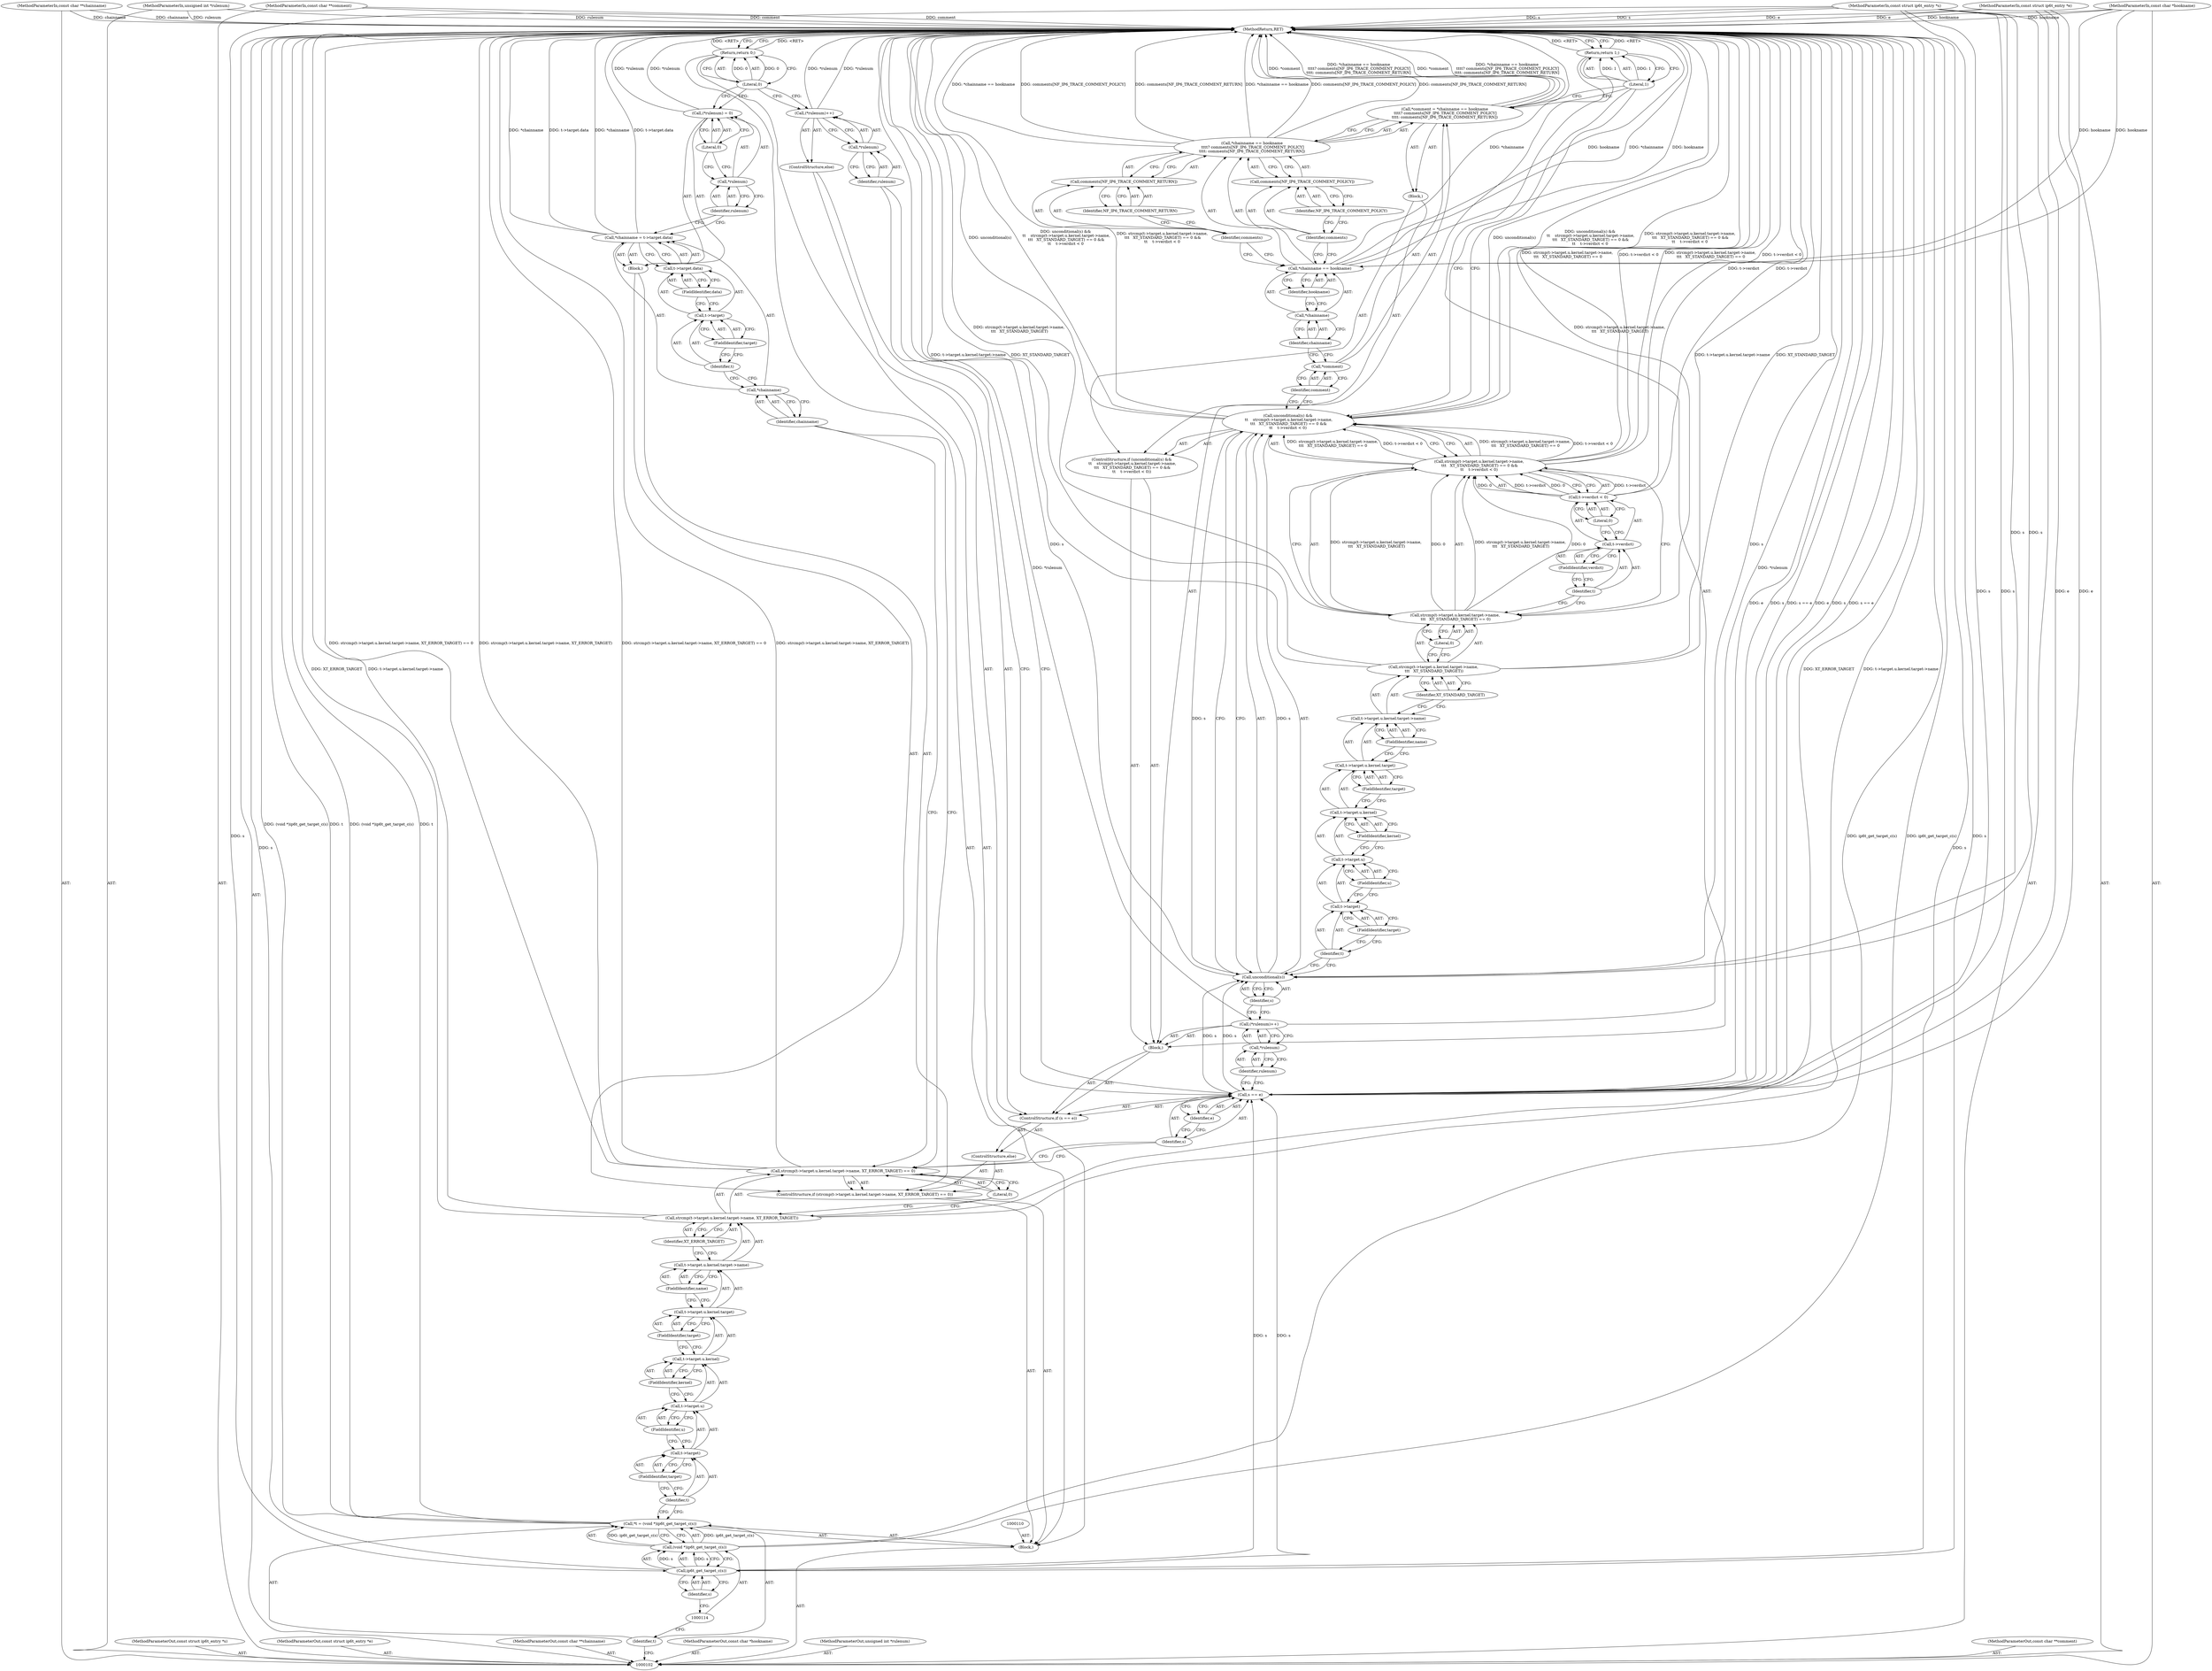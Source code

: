 digraph "0_linux_54d83fc74aa9ec72794373cb47432c5f7fb1a309_10" {
"1000203" [label="(MethodReturn,RET)"];
"1000103" [label="(MethodParameterIn,const struct ip6t_entry *s)"];
"1000280" [label="(MethodParameterOut,const struct ip6t_entry *s)"];
"1000104" [label="(MethodParameterIn,const struct ip6t_entry *e)"];
"1000281" [label="(MethodParameterOut,const struct ip6t_entry *e)"];
"1000145" [label="(Literal,0)"];
"1000142" [label="(Call,(*rulenum) = 0)"];
"1000143" [label="(Call,*rulenum)"];
"1000144" [label="(Identifier,rulenum)"];
"1000148" [label="(Call,s == e)"];
"1000149" [label="(Identifier,s)"];
"1000150" [label="(Identifier,e)"];
"1000151" [label="(Block,)"];
"1000146" [label="(ControlStructure,else)"];
"1000147" [label="(ControlStructure,if (s == e))"];
"1000152" [label="(Call,(*rulenum)++)"];
"1000153" [label="(Call,*rulenum)"];
"1000154" [label="(Identifier,rulenum)"];
"1000155" [label="(ControlStructure,if (unconditional(s) &&\n \t\t    strcmp(t->target.u.kernel.target->name,\n \t\t\t   XT_STANDARD_TARGET) == 0 &&\n\t\t    t->verdict < 0))"];
"1000158" [label="(Identifier,s)"];
"1000156" [label="(Call,unconditional(s) &&\n \t\t    strcmp(t->target.u.kernel.target->name,\n \t\t\t   XT_STANDARD_TARGET) == 0 &&\n\t\t    t->verdict < 0)"];
"1000157" [label="(Call,unconditional(s))"];
"1000162" [label="(Call,t->target.u.kernel.target->name)"];
"1000163" [label="(Call,t->target.u.kernel.target)"];
"1000164" [label="(Call,t->target.u.kernel)"];
"1000165" [label="(Call,t->target.u)"];
"1000166" [label="(Call,t->target)"];
"1000167" [label="(Identifier,t)"];
"1000168" [label="(FieldIdentifier,target)"];
"1000169" [label="(FieldIdentifier,u)"];
"1000170" [label="(FieldIdentifier,kernel)"];
"1000171" [label="(FieldIdentifier,target)"];
"1000172" [label="(FieldIdentifier,name)"];
"1000159" [label="(Call,strcmp(t->target.u.kernel.target->name,\n \t\t\t   XT_STANDARD_TARGET) == 0 &&\n\t\t    t->verdict < 0)"];
"1000160" [label="(Call,strcmp(t->target.u.kernel.target->name,\n \t\t\t   XT_STANDARD_TARGET) == 0)"];
"1000161" [label="(Call,strcmp(t->target.u.kernel.target->name,\n \t\t\t   XT_STANDARD_TARGET))"];
"1000174" [label="(Literal,0)"];
"1000173" [label="(Identifier,XT_STANDARD_TARGET)"];
"1000179" [label="(Literal,0)"];
"1000180" [label="(Block,)"];
"1000175" [label="(Call,t->verdict < 0)"];
"1000176" [label="(Call,t->verdict)"];
"1000177" [label="(Identifier,t)"];
"1000178" [label="(FieldIdentifier,verdict)"];
"1000184" [label="(Call,*chainname == hookname\n \t\t\t\t? comments[NF_IP6_TRACE_COMMENT_POLICY]\n\t\t\t\t: comments[NF_IP6_TRACE_COMMENT_RETURN])"];
"1000185" [label="(Call,*chainname == hookname)"];
"1000186" [label="(Call,*chainname)"];
"1000187" [label="(Identifier,chainname)"];
"1000188" [label="(Identifier,hookname)"];
"1000181" [label="(Call,*comment = *chainname == hookname\n \t\t\t\t? comments[NF_IP6_TRACE_COMMENT_POLICY]\n\t\t\t\t: comments[NF_IP6_TRACE_COMMENT_RETURN])"];
"1000182" [label="(Call,*comment)"];
"1000183" [label="(Identifier,comment)"];
"1000106" [label="(MethodParameterIn,const char **chainname)"];
"1000283" [label="(MethodParameterOut,const char **chainname)"];
"1000105" [label="(MethodParameterIn,const char *hookname)"];
"1000282" [label="(MethodParameterOut,const char *hookname)"];
"1000191" [label="(Identifier,NF_IP6_TRACE_COMMENT_POLICY)"];
"1000189" [label="(Call,comments[NF_IP6_TRACE_COMMENT_POLICY])"];
"1000190" [label="(Identifier,comments)"];
"1000194" [label="(Identifier,NF_IP6_TRACE_COMMENT_RETURN)"];
"1000192" [label="(Call,comments[NF_IP6_TRACE_COMMENT_RETURN])"];
"1000193" [label="(Identifier,comments)"];
"1000195" [label="(Return,return 1;)"];
"1000196" [label="(Literal,1)"];
"1000197" [label="(ControlStructure,else)"];
"1000198" [label="(Call,(*rulenum)++)"];
"1000199" [label="(Call,*rulenum)"];
"1000200" [label="(Identifier,rulenum)"];
"1000201" [label="(Return,return 0;)"];
"1000202" [label="(Literal,0)"];
"1000108" [label="(MethodParameterIn,unsigned int *rulenum)"];
"1000285" [label="(MethodParameterOut,unsigned int *rulenum)"];
"1000107" [label="(MethodParameterIn,const char **comment)"];
"1000284" [label="(MethodParameterOut,const char **comment)"];
"1000109" [label="(Block,)"];
"1000111" [label="(Call,*t = (void *)ip6t_get_target_c(s))"];
"1000112" [label="(Identifier,t)"];
"1000113" [label="(Call,(void *)ip6t_get_target_c(s))"];
"1000115" [label="(Call,ip6t_get_target_c(s))"];
"1000116" [label="(Identifier,s)"];
"1000117" [label="(ControlStructure,if (strcmp(t->target.u.kernel.target->name, XT_ERROR_TARGET) == 0))"];
"1000120" [label="(Call,t->target.u.kernel.target->name)"];
"1000121" [label="(Call,t->target.u.kernel.target)"];
"1000122" [label="(Call,t->target.u.kernel)"];
"1000123" [label="(Call,t->target.u)"];
"1000124" [label="(Call,t->target)"];
"1000125" [label="(Identifier,t)"];
"1000126" [label="(FieldIdentifier,target)"];
"1000127" [label="(FieldIdentifier,u)"];
"1000128" [label="(FieldIdentifier,kernel)"];
"1000129" [label="(FieldIdentifier,target)"];
"1000130" [label="(FieldIdentifier,name)"];
"1000131" [label="(Identifier,XT_ERROR_TARGET)"];
"1000118" [label="(Call,strcmp(t->target.u.kernel.target->name, XT_ERROR_TARGET) == 0)"];
"1000119" [label="(Call,strcmp(t->target.u.kernel.target->name, XT_ERROR_TARGET))"];
"1000132" [label="(Literal,0)"];
"1000133" [label="(Block,)"];
"1000137" [label="(Call,t->target.data)"];
"1000138" [label="(Call,t->target)"];
"1000139" [label="(Identifier,t)"];
"1000140" [label="(FieldIdentifier,target)"];
"1000134" [label="(Call,*chainname = t->target.data)"];
"1000135" [label="(Call,*chainname)"];
"1000141" [label="(FieldIdentifier,data)"];
"1000136" [label="(Identifier,chainname)"];
"1000203" -> "1000102"  [label="AST: "];
"1000203" -> "1000195"  [label="CFG: "];
"1000203" -> "1000201"  [label="CFG: "];
"1000201" -> "1000203"  [label="DDG: <RET>"];
"1000195" -> "1000203"  [label="DDG: <RET>"];
"1000185" -> "1000203"  [label="DDG: *chainname"];
"1000185" -> "1000203"  [label="DDG: hookname"];
"1000108" -> "1000203"  [label="DDG: rulenum"];
"1000184" -> "1000203"  [label="DDG: *chainname == hookname"];
"1000184" -> "1000203"  [label="DDG: comments[NF_IP6_TRACE_COMMENT_POLICY]"];
"1000184" -> "1000203"  [label="DDG: comments[NF_IP6_TRACE_COMMENT_RETURN]"];
"1000107" -> "1000203"  [label="DDG: comment"];
"1000156" -> "1000203"  [label="DDG: unconditional(s)"];
"1000156" -> "1000203"  [label="DDG: unconditional(s) &&\n \t\t    strcmp(t->target.u.kernel.target->name,\n \t\t\t   XT_STANDARD_TARGET) == 0 &&\n\t\t    t->verdict < 0"];
"1000156" -> "1000203"  [label="DDG: strcmp(t->target.u.kernel.target->name,\n \t\t\t   XT_STANDARD_TARGET) == 0 &&\n\t\t    t->verdict < 0"];
"1000104" -> "1000203"  [label="DDG: e"];
"1000105" -> "1000203"  [label="DDG: hookname"];
"1000113" -> "1000203"  [label="DDG: ip6t_get_target_c(s)"];
"1000152" -> "1000203"  [label="DDG: *rulenum"];
"1000118" -> "1000203"  [label="DDG: strcmp(t->target.u.kernel.target->name, XT_ERROR_TARGET) == 0"];
"1000118" -> "1000203"  [label="DDG: strcmp(t->target.u.kernel.target->name, XT_ERROR_TARGET)"];
"1000111" -> "1000203"  [label="DDG: t"];
"1000111" -> "1000203"  [label="DDG: (void *)ip6t_get_target_c(s)"];
"1000198" -> "1000203"  [label="DDG: *rulenum"];
"1000142" -> "1000203"  [label="DDG: *rulenum"];
"1000148" -> "1000203"  [label="DDG: e"];
"1000148" -> "1000203"  [label="DDG: s"];
"1000148" -> "1000203"  [label="DDG: s == e"];
"1000161" -> "1000203"  [label="DDG: t->target.u.kernel.target->name"];
"1000161" -> "1000203"  [label="DDG: XT_STANDARD_TARGET"];
"1000181" -> "1000203"  [label="DDG: *comment"];
"1000181" -> "1000203"  [label="DDG: *chainname == hookname\n \t\t\t\t? comments[NF_IP6_TRACE_COMMENT_POLICY]\n\t\t\t\t: comments[NF_IP6_TRACE_COMMENT_RETURN]"];
"1000159" -> "1000203"  [label="DDG: strcmp(t->target.u.kernel.target->name,\n \t\t\t   XT_STANDARD_TARGET) == 0"];
"1000159" -> "1000203"  [label="DDG: t->verdict < 0"];
"1000157" -> "1000203"  [label="DDG: s"];
"1000103" -> "1000203"  [label="DDG: s"];
"1000175" -> "1000203"  [label="DDG: t->verdict"];
"1000134" -> "1000203"  [label="DDG: *chainname"];
"1000134" -> "1000203"  [label="DDG: t->target.data"];
"1000119" -> "1000203"  [label="DDG: t->target.u.kernel.target->name"];
"1000119" -> "1000203"  [label="DDG: XT_ERROR_TARGET"];
"1000115" -> "1000203"  [label="DDG: s"];
"1000160" -> "1000203"  [label="DDG: strcmp(t->target.u.kernel.target->name,\n \t\t\t   XT_STANDARD_TARGET)"];
"1000106" -> "1000203"  [label="DDG: chainname"];
"1000103" -> "1000102"  [label="AST: "];
"1000103" -> "1000203"  [label="DDG: s"];
"1000103" -> "1000115"  [label="DDG: s"];
"1000103" -> "1000148"  [label="DDG: s"];
"1000103" -> "1000157"  [label="DDG: s"];
"1000280" -> "1000102"  [label="AST: "];
"1000104" -> "1000102"  [label="AST: "];
"1000104" -> "1000203"  [label="DDG: e"];
"1000104" -> "1000148"  [label="DDG: e"];
"1000281" -> "1000102"  [label="AST: "];
"1000145" -> "1000142"  [label="AST: "];
"1000145" -> "1000143"  [label="CFG: "];
"1000142" -> "1000145"  [label="CFG: "];
"1000142" -> "1000133"  [label="AST: "];
"1000142" -> "1000145"  [label="CFG: "];
"1000143" -> "1000142"  [label="AST: "];
"1000145" -> "1000142"  [label="AST: "];
"1000202" -> "1000142"  [label="CFG: "];
"1000142" -> "1000203"  [label="DDG: *rulenum"];
"1000143" -> "1000142"  [label="AST: "];
"1000143" -> "1000144"  [label="CFG: "];
"1000144" -> "1000143"  [label="AST: "];
"1000145" -> "1000143"  [label="CFG: "];
"1000144" -> "1000143"  [label="AST: "];
"1000144" -> "1000134"  [label="CFG: "];
"1000143" -> "1000144"  [label="CFG: "];
"1000148" -> "1000147"  [label="AST: "];
"1000148" -> "1000150"  [label="CFG: "];
"1000149" -> "1000148"  [label="AST: "];
"1000150" -> "1000148"  [label="AST: "];
"1000154" -> "1000148"  [label="CFG: "];
"1000200" -> "1000148"  [label="CFG: "];
"1000148" -> "1000203"  [label="DDG: e"];
"1000148" -> "1000203"  [label="DDG: s"];
"1000148" -> "1000203"  [label="DDG: s == e"];
"1000115" -> "1000148"  [label="DDG: s"];
"1000103" -> "1000148"  [label="DDG: s"];
"1000104" -> "1000148"  [label="DDG: e"];
"1000148" -> "1000157"  [label="DDG: s"];
"1000149" -> "1000148"  [label="AST: "];
"1000149" -> "1000118"  [label="CFG: "];
"1000150" -> "1000149"  [label="CFG: "];
"1000150" -> "1000148"  [label="AST: "];
"1000150" -> "1000149"  [label="CFG: "];
"1000148" -> "1000150"  [label="CFG: "];
"1000151" -> "1000147"  [label="AST: "];
"1000152" -> "1000151"  [label="AST: "];
"1000155" -> "1000151"  [label="AST: "];
"1000195" -> "1000151"  [label="AST: "];
"1000146" -> "1000117"  [label="AST: "];
"1000147" -> "1000146"  [label="AST: "];
"1000147" -> "1000146"  [label="AST: "];
"1000148" -> "1000147"  [label="AST: "];
"1000151" -> "1000147"  [label="AST: "];
"1000197" -> "1000147"  [label="AST: "];
"1000152" -> "1000151"  [label="AST: "];
"1000152" -> "1000153"  [label="CFG: "];
"1000153" -> "1000152"  [label="AST: "];
"1000158" -> "1000152"  [label="CFG: "];
"1000152" -> "1000203"  [label="DDG: *rulenum"];
"1000153" -> "1000152"  [label="AST: "];
"1000153" -> "1000154"  [label="CFG: "];
"1000154" -> "1000153"  [label="AST: "];
"1000152" -> "1000153"  [label="CFG: "];
"1000154" -> "1000153"  [label="AST: "];
"1000154" -> "1000148"  [label="CFG: "];
"1000153" -> "1000154"  [label="CFG: "];
"1000155" -> "1000151"  [label="AST: "];
"1000156" -> "1000155"  [label="AST: "];
"1000180" -> "1000155"  [label="AST: "];
"1000158" -> "1000157"  [label="AST: "];
"1000158" -> "1000152"  [label="CFG: "];
"1000157" -> "1000158"  [label="CFG: "];
"1000156" -> "1000155"  [label="AST: "];
"1000156" -> "1000157"  [label="CFG: "];
"1000156" -> "1000159"  [label="CFG: "];
"1000157" -> "1000156"  [label="AST: "];
"1000159" -> "1000156"  [label="AST: "];
"1000183" -> "1000156"  [label="CFG: "];
"1000196" -> "1000156"  [label="CFG: "];
"1000156" -> "1000203"  [label="DDG: unconditional(s)"];
"1000156" -> "1000203"  [label="DDG: unconditional(s) &&\n \t\t    strcmp(t->target.u.kernel.target->name,\n \t\t\t   XT_STANDARD_TARGET) == 0 &&\n\t\t    t->verdict < 0"];
"1000156" -> "1000203"  [label="DDG: strcmp(t->target.u.kernel.target->name,\n \t\t\t   XT_STANDARD_TARGET) == 0 &&\n\t\t    t->verdict < 0"];
"1000157" -> "1000156"  [label="DDG: s"];
"1000159" -> "1000156"  [label="DDG: strcmp(t->target.u.kernel.target->name,\n \t\t\t   XT_STANDARD_TARGET) == 0"];
"1000159" -> "1000156"  [label="DDG: t->verdict < 0"];
"1000157" -> "1000156"  [label="AST: "];
"1000157" -> "1000158"  [label="CFG: "];
"1000158" -> "1000157"  [label="AST: "];
"1000167" -> "1000157"  [label="CFG: "];
"1000156" -> "1000157"  [label="CFG: "];
"1000157" -> "1000203"  [label="DDG: s"];
"1000157" -> "1000156"  [label="DDG: s"];
"1000148" -> "1000157"  [label="DDG: s"];
"1000103" -> "1000157"  [label="DDG: s"];
"1000162" -> "1000161"  [label="AST: "];
"1000162" -> "1000172"  [label="CFG: "];
"1000163" -> "1000162"  [label="AST: "];
"1000172" -> "1000162"  [label="AST: "];
"1000173" -> "1000162"  [label="CFG: "];
"1000163" -> "1000162"  [label="AST: "];
"1000163" -> "1000171"  [label="CFG: "];
"1000164" -> "1000163"  [label="AST: "];
"1000171" -> "1000163"  [label="AST: "];
"1000172" -> "1000163"  [label="CFG: "];
"1000164" -> "1000163"  [label="AST: "];
"1000164" -> "1000170"  [label="CFG: "];
"1000165" -> "1000164"  [label="AST: "];
"1000170" -> "1000164"  [label="AST: "];
"1000171" -> "1000164"  [label="CFG: "];
"1000165" -> "1000164"  [label="AST: "];
"1000165" -> "1000169"  [label="CFG: "];
"1000166" -> "1000165"  [label="AST: "];
"1000169" -> "1000165"  [label="AST: "];
"1000170" -> "1000165"  [label="CFG: "];
"1000166" -> "1000165"  [label="AST: "];
"1000166" -> "1000168"  [label="CFG: "];
"1000167" -> "1000166"  [label="AST: "];
"1000168" -> "1000166"  [label="AST: "];
"1000169" -> "1000166"  [label="CFG: "];
"1000167" -> "1000166"  [label="AST: "];
"1000167" -> "1000157"  [label="CFG: "];
"1000168" -> "1000167"  [label="CFG: "];
"1000168" -> "1000166"  [label="AST: "];
"1000168" -> "1000167"  [label="CFG: "];
"1000166" -> "1000168"  [label="CFG: "];
"1000169" -> "1000165"  [label="AST: "];
"1000169" -> "1000166"  [label="CFG: "];
"1000165" -> "1000169"  [label="CFG: "];
"1000170" -> "1000164"  [label="AST: "];
"1000170" -> "1000165"  [label="CFG: "];
"1000164" -> "1000170"  [label="CFG: "];
"1000171" -> "1000163"  [label="AST: "];
"1000171" -> "1000164"  [label="CFG: "];
"1000163" -> "1000171"  [label="CFG: "];
"1000172" -> "1000162"  [label="AST: "];
"1000172" -> "1000163"  [label="CFG: "];
"1000162" -> "1000172"  [label="CFG: "];
"1000159" -> "1000156"  [label="AST: "];
"1000159" -> "1000160"  [label="CFG: "];
"1000159" -> "1000175"  [label="CFG: "];
"1000160" -> "1000159"  [label="AST: "];
"1000175" -> "1000159"  [label="AST: "];
"1000156" -> "1000159"  [label="CFG: "];
"1000159" -> "1000203"  [label="DDG: strcmp(t->target.u.kernel.target->name,\n \t\t\t   XT_STANDARD_TARGET) == 0"];
"1000159" -> "1000203"  [label="DDG: t->verdict < 0"];
"1000159" -> "1000156"  [label="DDG: strcmp(t->target.u.kernel.target->name,\n \t\t\t   XT_STANDARD_TARGET) == 0"];
"1000159" -> "1000156"  [label="DDG: t->verdict < 0"];
"1000160" -> "1000159"  [label="DDG: strcmp(t->target.u.kernel.target->name,\n \t\t\t   XT_STANDARD_TARGET)"];
"1000160" -> "1000159"  [label="DDG: 0"];
"1000175" -> "1000159"  [label="DDG: t->verdict"];
"1000175" -> "1000159"  [label="DDG: 0"];
"1000160" -> "1000159"  [label="AST: "];
"1000160" -> "1000174"  [label="CFG: "];
"1000161" -> "1000160"  [label="AST: "];
"1000174" -> "1000160"  [label="AST: "];
"1000177" -> "1000160"  [label="CFG: "];
"1000159" -> "1000160"  [label="CFG: "];
"1000160" -> "1000203"  [label="DDG: strcmp(t->target.u.kernel.target->name,\n \t\t\t   XT_STANDARD_TARGET)"];
"1000160" -> "1000159"  [label="DDG: strcmp(t->target.u.kernel.target->name,\n \t\t\t   XT_STANDARD_TARGET)"];
"1000160" -> "1000159"  [label="DDG: 0"];
"1000161" -> "1000160"  [label="AST: "];
"1000161" -> "1000173"  [label="CFG: "];
"1000162" -> "1000161"  [label="AST: "];
"1000173" -> "1000161"  [label="AST: "];
"1000174" -> "1000161"  [label="CFG: "];
"1000161" -> "1000203"  [label="DDG: t->target.u.kernel.target->name"];
"1000161" -> "1000203"  [label="DDG: XT_STANDARD_TARGET"];
"1000174" -> "1000160"  [label="AST: "];
"1000174" -> "1000161"  [label="CFG: "];
"1000160" -> "1000174"  [label="CFG: "];
"1000173" -> "1000161"  [label="AST: "];
"1000173" -> "1000162"  [label="CFG: "];
"1000161" -> "1000173"  [label="CFG: "];
"1000179" -> "1000175"  [label="AST: "];
"1000179" -> "1000176"  [label="CFG: "];
"1000175" -> "1000179"  [label="CFG: "];
"1000180" -> "1000155"  [label="AST: "];
"1000181" -> "1000180"  [label="AST: "];
"1000175" -> "1000159"  [label="AST: "];
"1000175" -> "1000179"  [label="CFG: "];
"1000176" -> "1000175"  [label="AST: "];
"1000179" -> "1000175"  [label="AST: "];
"1000159" -> "1000175"  [label="CFG: "];
"1000175" -> "1000203"  [label="DDG: t->verdict"];
"1000175" -> "1000159"  [label="DDG: t->verdict"];
"1000175" -> "1000159"  [label="DDG: 0"];
"1000176" -> "1000175"  [label="AST: "];
"1000176" -> "1000178"  [label="CFG: "];
"1000177" -> "1000176"  [label="AST: "];
"1000178" -> "1000176"  [label="AST: "];
"1000179" -> "1000176"  [label="CFG: "];
"1000177" -> "1000176"  [label="AST: "];
"1000177" -> "1000160"  [label="CFG: "];
"1000178" -> "1000177"  [label="CFG: "];
"1000178" -> "1000176"  [label="AST: "];
"1000178" -> "1000177"  [label="CFG: "];
"1000176" -> "1000178"  [label="CFG: "];
"1000184" -> "1000181"  [label="AST: "];
"1000184" -> "1000189"  [label="CFG: "];
"1000184" -> "1000192"  [label="CFG: "];
"1000185" -> "1000184"  [label="AST: "];
"1000189" -> "1000184"  [label="AST: "];
"1000192" -> "1000184"  [label="AST: "];
"1000181" -> "1000184"  [label="CFG: "];
"1000184" -> "1000203"  [label="DDG: *chainname == hookname"];
"1000184" -> "1000203"  [label="DDG: comments[NF_IP6_TRACE_COMMENT_POLICY]"];
"1000184" -> "1000203"  [label="DDG: comments[NF_IP6_TRACE_COMMENT_RETURN]"];
"1000185" -> "1000184"  [label="AST: "];
"1000185" -> "1000188"  [label="CFG: "];
"1000186" -> "1000185"  [label="AST: "];
"1000188" -> "1000185"  [label="AST: "];
"1000190" -> "1000185"  [label="CFG: "];
"1000193" -> "1000185"  [label="CFG: "];
"1000185" -> "1000203"  [label="DDG: *chainname"];
"1000185" -> "1000203"  [label="DDG: hookname"];
"1000105" -> "1000185"  [label="DDG: hookname"];
"1000186" -> "1000185"  [label="AST: "];
"1000186" -> "1000187"  [label="CFG: "];
"1000187" -> "1000186"  [label="AST: "];
"1000188" -> "1000186"  [label="CFG: "];
"1000187" -> "1000186"  [label="AST: "];
"1000187" -> "1000182"  [label="CFG: "];
"1000186" -> "1000187"  [label="CFG: "];
"1000188" -> "1000185"  [label="AST: "];
"1000188" -> "1000186"  [label="CFG: "];
"1000185" -> "1000188"  [label="CFG: "];
"1000181" -> "1000180"  [label="AST: "];
"1000181" -> "1000184"  [label="CFG: "];
"1000182" -> "1000181"  [label="AST: "];
"1000184" -> "1000181"  [label="AST: "];
"1000196" -> "1000181"  [label="CFG: "];
"1000181" -> "1000203"  [label="DDG: *comment"];
"1000181" -> "1000203"  [label="DDG: *chainname == hookname\n \t\t\t\t? comments[NF_IP6_TRACE_COMMENT_POLICY]\n\t\t\t\t: comments[NF_IP6_TRACE_COMMENT_RETURN]"];
"1000182" -> "1000181"  [label="AST: "];
"1000182" -> "1000183"  [label="CFG: "];
"1000183" -> "1000182"  [label="AST: "];
"1000187" -> "1000182"  [label="CFG: "];
"1000183" -> "1000182"  [label="AST: "];
"1000183" -> "1000156"  [label="CFG: "];
"1000182" -> "1000183"  [label="CFG: "];
"1000106" -> "1000102"  [label="AST: "];
"1000106" -> "1000203"  [label="DDG: chainname"];
"1000283" -> "1000102"  [label="AST: "];
"1000105" -> "1000102"  [label="AST: "];
"1000105" -> "1000203"  [label="DDG: hookname"];
"1000105" -> "1000185"  [label="DDG: hookname"];
"1000282" -> "1000102"  [label="AST: "];
"1000191" -> "1000189"  [label="AST: "];
"1000191" -> "1000190"  [label="CFG: "];
"1000189" -> "1000191"  [label="CFG: "];
"1000189" -> "1000184"  [label="AST: "];
"1000189" -> "1000191"  [label="CFG: "];
"1000190" -> "1000189"  [label="AST: "];
"1000191" -> "1000189"  [label="AST: "];
"1000184" -> "1000189"  [label="CFG: "];
"1000190" -> "1000189"  [label="AST: "];
"1000190" -> "1000185"  [label="CFG: "];
"1000191" -> "1000190"  [label="CFG: "];
"1000194" -> "1000192"  [label="AST: "];
"1000194" -> "1000193"  [label="CFG: "];
"1000192" -> "1000194"  [label="CFG: "];
"1000192" -> "1000184"  [label="AST: "];
"1000192" -> "1000194"  [label="CFG: "];
"1000193" -> "1000192"  [label="AST: "];
"1000194" -> "1000192"  [label="AST: "];
"1000184" -> "1000192"  [label="CFG: "];
"1000193" -> "1000192"  [label="AST: "];
"1000193" -> "1000185"  [label="CFG: "];
"1000194" -> "1000193"  [label="CFG: "];
"1000195" -> "1000151"  [label="AST: "];
"1000195" -> "1000196"  [label="CFG: "];
"1000196" -> "1000195"  [label="AST: "];
"1000203" -> "1000195"  [label="CFG: "];
"1000195" -> "1000203"  [label="DDG: <RET>"];
"1000196" -> "1000195"  [label="DDG: 1"];
"1000196" -> "1000195"  [label="AST: "];
"1000196" -> "1000181"  [label="CFG: "];
"1000196" -> "1000156"  [label="CFG: "];
"1000195" -> "1000196"  [label="CFG: "];
"1000196" -> "1000195"  [label="DDG: 1"];
"1000197" -> "1000147"  [label="AST: "];
"1000198" -> "1000197"  [label="AST: "];
"1000198" -> "1000197"  [label="AST: "];
"1000198" -> "1000199"  [label="CFG: "];
"1000199" -> "1000198"  [label="AST: "];
"1000202" -> "1000198"  [label="CFG: "];
"1000198" -> "1000203"  [label="DDG: *rulenum"];
"1000199" -> "1000198"  [label="AST: "];
"1000199" -> "1000200"  [label="CFG: "];
"1000200" -> "1000199"  [label="AST: "];
"1000198" -> "1000199"  [label="CFG: "];
"1000200" -> "1000199"  [label="AST: "];
"1000200" -> "1000148"  [label="CFG: "];
"1000199" -> "1000200"  [label="CFG: "];
"1000201" -> "1000109"  [label="AST: "];
"1000201" -> "1000202"  [label="CFG: "];
"1000202" -> "1000201"  [label="AST: "];
"1000203" -> "1000201"  [label="CFG: "];
"1000201" -> "1000203"  [label="DDG: <RET>"];
"1000202" -> "1000201"  [label="DDG: 0"];
"1000202" -> "1000201"  [label="AST: "];
"1000202" -> "1000142"  [label="CFG: "];
"1000202" -> "1000198"  [label="CFG: "];
"1000201" -> "1000202"  [label="CFG: "];
"1000202" -> "1000201"  [label="DDG: 0"];
"1000108" -> "1000102"  [label="AST: "];
"1000108" -> "1000203"  [label="DDG: rulenum"];
"1000285" -> "1000102"  [label="AST: "];
"1000107" -> "1000102"  [label="AST: "];
"1000107" -> "1000203"  [label="DDG: comment"];
"1000284" -> "1000102"  [label="AST: "];
"1000109" -> "1000102"  [label="AST: "];
"1000110" -> "1000109"  [label="AST: "];
"1000111" -> "1000109"  [label="AST: "];
"1000117" -> "1000109"  [label="AST: "];
"1000201" -> "1000109"  [label="AST: "];
"1000111" -> "1000109"  [label="AST: "];
"1000111" -> "1000113"  [label="CFG: "];
"1000112" -> "1000111"  [label="AST: "];
"1000113" -> "1000111"  [label="AST: "];
"1000125" -> "1000111"  [label="CFG: "];
"1000111" -> "1000203"  [label="DDG: t"];
"1000111" -> "1000203"  [label="DDG: (void *)ip6t_get_target_c(s)"];
"1000113" -> "1000111"  [label="DDG: ip6t_get_target_c(s)"];
"1000112" -> "1000111"  [label="AST: "];
"1000112" -> "1000102"  [label="CFG: "];
"1000114" -> "1000112"  [label="CFG: "];
"1000113" -> "1000111"  [label="AST: "];
"1000113" -> "1000115"  [label="CFG: "];
"1000114" -> "1000113"  [label="AST: "];
"1000115" -> "1000113"  [label="AST: "];
"1000111" -> "1000113"  [label="CFG: "];
"1000113" -> "1000203"  [label="DDG: ip6t_get_target_c(s)"];
"1000113" -> "1000111"  [label="DDG: ip6t_get_target_c(s)"];
"1000115" -> "1000113"  [label="DDG: s"];
"1000115" -> "1000113"  [label="AST: "];
"1000115" -> "1000116"  [label="CFG: "];
"1000116" -> "1000115"  [label="AST: "];
"1000113" -> "1000115"  [label="CFG: "];
"1000115" -> "1000203"  [label="DDG: s"];
"1000115" -> "1000113"  [label="DDG: s"];
"1000103" -> "1000115"  [label="DDG: s"];
"1000115" -> "1000148"  [label="DDG: s"];
"1000116" -> "1000115"  [label="AST: "];
"1000116" -> "1000114"  [label="CFG: "];
"1000115" -> "1000116"  [label="CFG: "];
"1000117" -> "1000109"  [label="AST: "];
"1000118" -> "1000117"  [label="AST: "];
"1000133" -> "1000117"  [label="AST: "];
"1000146" -> "1000117"  [label="AST: "];
"1000120" -> "1000119"  [label="AST: "];
"1000120" -> "1000130"  [label="CFG: "];
"1000121" -> "1000120"  [label="AST: "];
"1000130" -> "1000120"  [label="AST: "];
"1000131" -> "1000120"  [label="CFG: "];
"1000121" -> "1000120"  [label="AST: "];
"1000121" -> "1000129"  [label="CFG: "];
"1000122" -> "1000121"  [label="AST: "];
"1000129" -> "1000121"  [label="AST: "];
"1000130" -> "1000121"  [label="CFG: "];
"1000122" -> "1000121"  [label="AST: "];
"1000122" -> "1000128"  [label="CFG: "];
"1000123" -> "1000122"  [label="AST: "];
"1000128" -> "1000122"  [label="AST: "];
"1000129" -> "1000122"  [label="CFG: "];
"1000123" -> "1000122"  [label="AST: "];
"1000123" -> "1000127"  [label="CFG: "];
"1000124" -> "1000123"  [label="AST: "];
"1000127" -> "1000123"  [label="AST: "];
"1000128" -> "1000123"  [label="CFG: "];
"1000124" -> "1000123"  [label="AST: "];
"1000124" -> "1000126"  [label="CFG: "];
"1000125" -> "1000124"  [label="AST: "];
"1000126" -> "1000124"  [label="AST: "];
"1000127" -> "1000124"  [label="CFG: "];
"1000125" -> "1000124"  [label="AST: "];
"1000125" -> "1000111"  [label="CFG: "];
"1000126" -> "1000125"  [label="CFG: "];
"1000126" -> "1000124"  [label="AST: "];
"1000126" -> "1000125"  [label="CFG: "];
"1000124" -> "1000126"  [label="CFG: "];
"1000127" -> "1000123"  [label="AST: "];
"1000127" -> "1000124"  [label="CFG: "];
"1000123" -> "1000127"  [label="CFG: "];
"1000128" -> "1000122"  [label="AST: "];
"1000128" -> "1000123"  [label="CFG: "];
"1000122" -> "1000128"  [label="CFG: "];
"1000129" -> "1000121"  [label="AST: "];
"1000129" -> "1000122"  [label="CFG: "];
"1000121" -> "1000129"  [label="CFG: "];
"1000130" -> "1000120"  [label="AST: "];
"1000130" -> "1000121"  [label="CFG: "];
"1000120" -> "1000130"  [label="CFG: "];
"1000131" -> "1000119"  [label="AST: "];
"1000131" -> "1000120"  [label="CFG: "];
"1000119" -> "1000131"  [label="CFG: "];
"1000118" -> "1000117"  [label="AST: "];
"1000118" -> "1000132"  [label="CFG: "];
"1000119" -> "1000118"  [label="AST: "];
"1000132" -> "1000118"  [label="AST: "];
"1000136" -> "1000118"  [label="CFG: "];
"1000149" -> "1000118"  [label="CFG: "];
"1000118" -> "1000203"  [label="DDG: strcmp(t->target.u.kernel.target->name, XT_ERROR_TARGET) == 0"];
"1000118" -> "1000203"  [label="DDG: strcmp(t->target.u.kernel.target->name, XT_ERROR_TARGET)"];
"1000119" -> "1000118"  [label="AST: "];
"1000119" -> "1000131"  [label="CFG: "];
"1000120" -> "1000119"  [label="AST: "];
"1000131" -> "1000119"  [label="AST: "];
"1000132" -> "1000119"  [label="CFG: "];
"1000119" -> "1000203"  [label="DDG: t->target.u.kernel.target->name"];
"1000119" -> "1000203"  [label="DDG: XT_ERROR_TARGET"];
"1000132" -> "1000118"  [label="AST: "];
"1000132" -> "1000119"  [label="CFG: "];
"1000118" -> "1000132"  [label="CFG: "];
"1000133" -> "1000117"  [label="AST: "];
"1000134" -> "1000133"  [label="AST: "];
"1000142" -> "1000133"  [label="AST: "];
"1000137" -> "1000134"  [label="AST: "];
"1000137" -> "1000141"  [label="CFG: "];
"1000138" -> "1000137"  [label="AST: "];
"1000141" -> "1000137"  [label="AST: "];
"1000134" -> "1000137"  [label="CFG: "];
"1000138" -> "1000137"  [label="AST: "];
"1000138" -> "1000140"  [label="CFG: "];
"1000139" -> "1000138"  [label="AST: "];
"1000140" -> "1000138"  [label="AST: "];
"1000141" -> "1000138"  [label="CFG: "];
"1000139" -> "1000138"  [label="AST: "];
"1000139" -> "1000135"  [label="CFG: "];
"1000140" -> "1000139"  [label="CFG: "];
"1000140" -> "1000138"  [label="AST: "];
"1000140" -> "1000139"  [label="CFG: "];
"1000138" -> "1000140"  [label="CFG: "];
"1000134" -> "1000133"  [label="AST: "];
"1000134" -> "1000137"  [label="CFG: "];
"1000135" -> "1000134"  [label="AST: "];
"1000137" -> "1000134"  [label="AST: "];
"1000144" -> "1000134"  [label="CFG: "];
"1000134" -> "1000203"  [label="DDG: *chainname"];
"1000134" -> "1000203"  [label="DDG: t->target.data"];
"1000135" -> "1000134"  [label="AST: "];
"1000135" -> "1000136"  [label="CFG: "];
"1000136" -> "1000135"  [label="AST: "];
"1000139" -> "1000135"  [label="CFG: "];
"1000141" -> "1000137"  [label="AST: "];
"1000141" -> "1000138"  [label="CFG: "];
"1000137" -> "1000141"  [label="CFG: "];
"1000136" -> "1000135"  [label="AST: "];
"1000136" -> "1000118"  [label="CFG: "];
"1000135" -> "1000136"  [label="CFG: "];
}
